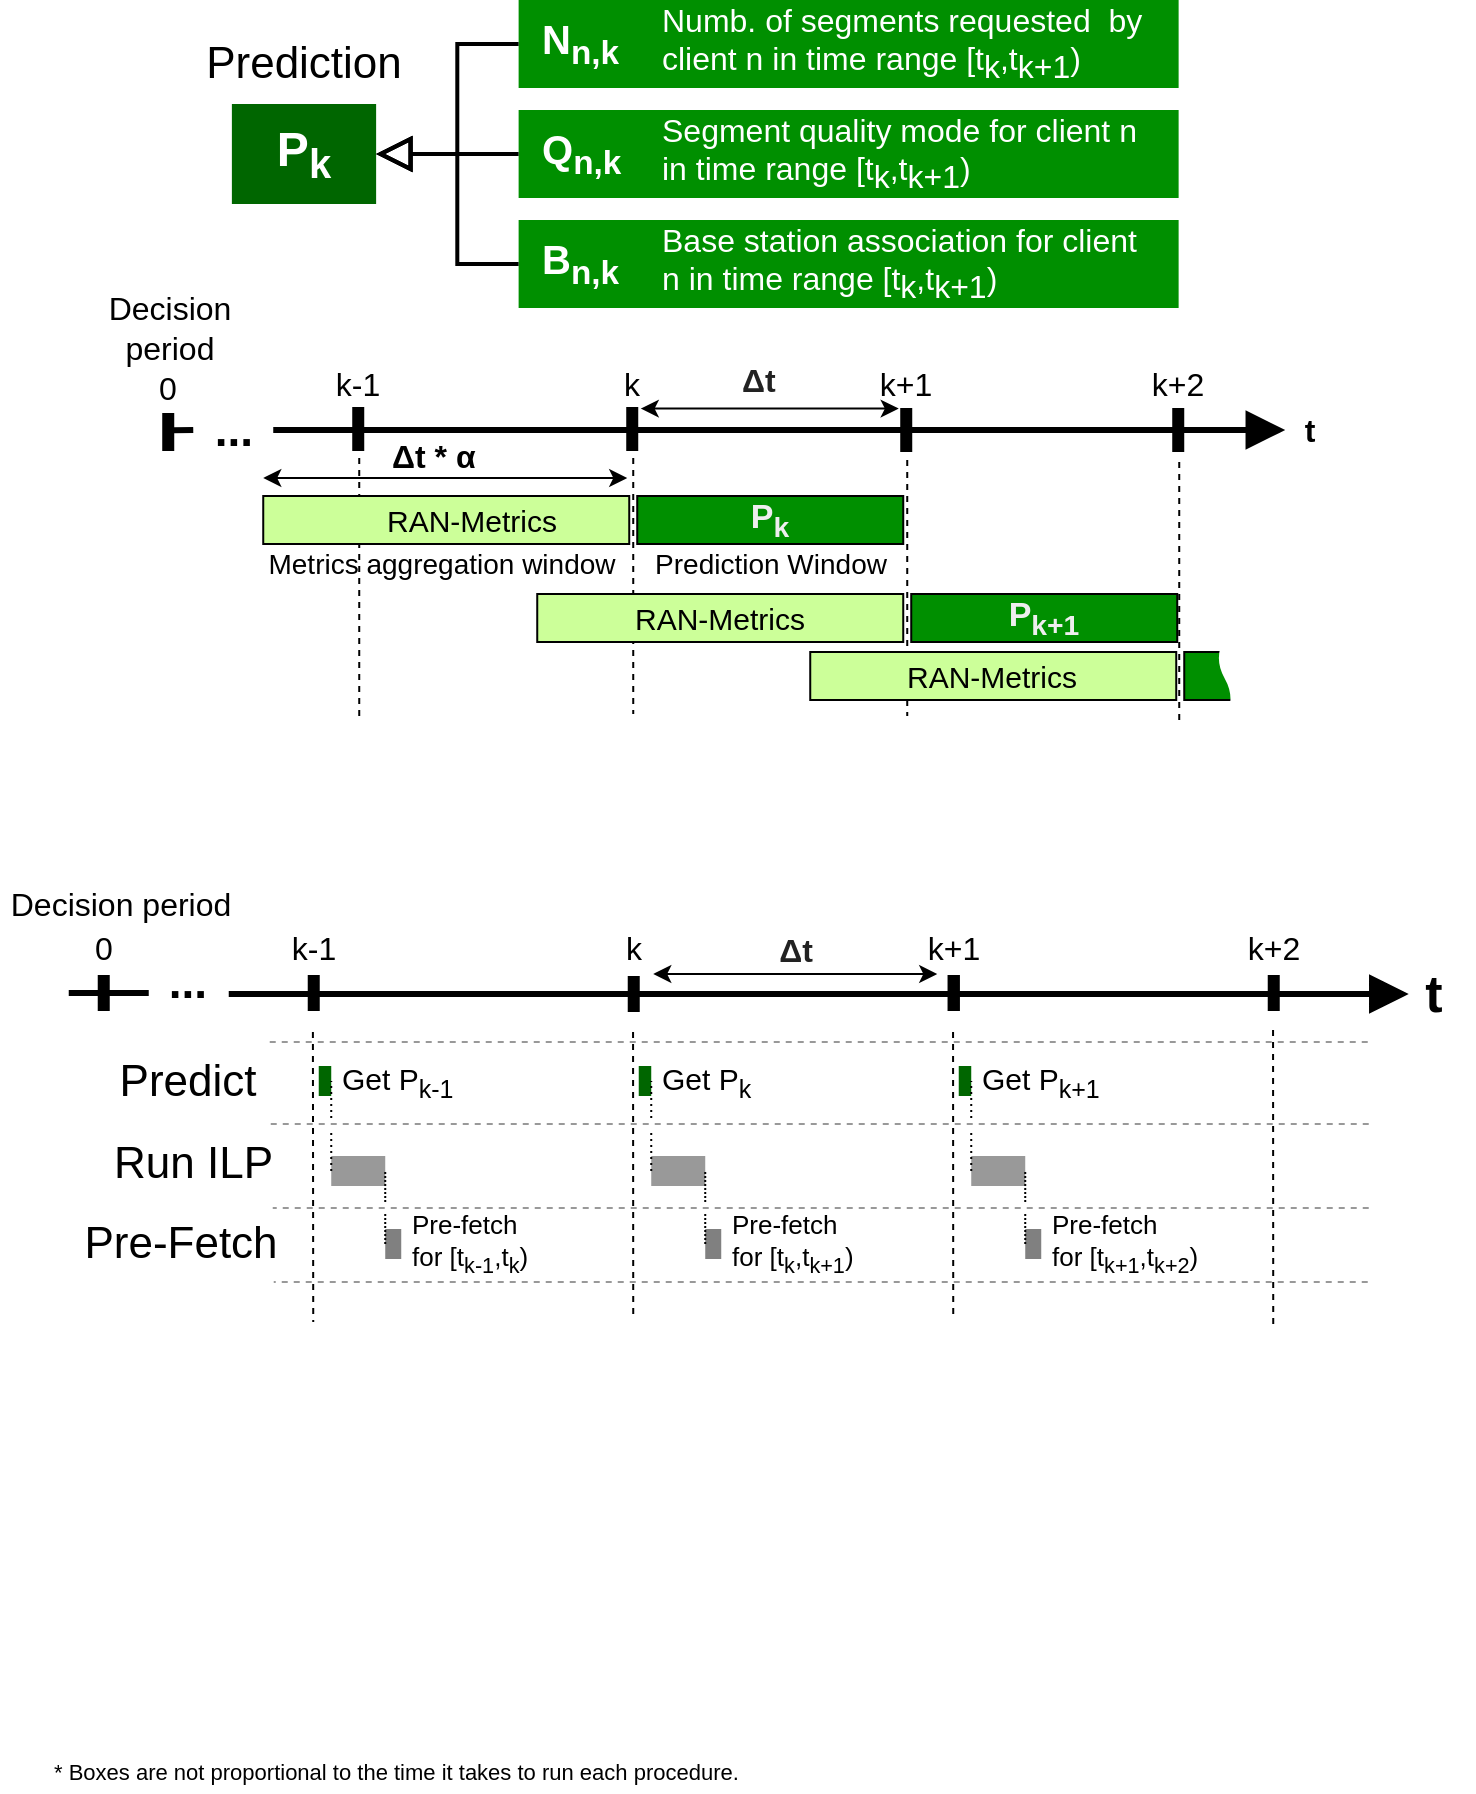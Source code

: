 <mxfile version="13.3.5" type="device"><diagram id="Km32vlabKMXt1tQ8kCav" name="Page-1"><mxGraphModel dx="1069" dy="577" grid="0" gridSize="10" guides="1" tooltips="1" connect="1" arrows="1" fold="1" page="1" pageScale="1" pageWidth="1169" pageHeight="827" math="0" shadow="0"><root><mxCell id="0"/><mxCell id="1" parent="0"/><mxCell id="Jk45wT7rnta24Qxd5EBN-113" value="" style="endArrow=none;dashed=1;html=1;strokeWidth=1;fontSize=22;jumpStyle=gap;jumpSize=15;" parent="1" edge="1"><mxGeometry width="50" height="50" relative="1" as="geometry"><mxPoint x="257.62" y="241" as="sourcePoint"/><mxPoint x="257.62" y="371" as="targetPoint"/></mxGeometry></mxCell><mxCell id="Jk45wT7rnta24Qxd5EBN-118" value="" style="rounded=0;whiteSpace=wrap;html=1;fillColor=#CCFF99;fontSize=22;strokeColor=#000000;" parent="1" vertex="1"><mxGeometry x="209.62" y="260" width="183" height="24" as="geometry"/></mxCell><mxCell id="Jk45wT7rnta24Qxd5EBN-1" value="" style="endArrow=block;html=1;endFill=1;startSize=6;endSize=12;strokeWidth=3;" parent="1" edge="1"><mxGeometry width="50" height="50" relative="1" as="geometry"><mxPoint x="192.37" y="509" as="sourcePoint"/><mxPoint x="782.37" y="509" as="targetPoint"/></mxGeometry></mxCell><mxCell id="Jk45wT7rnta24Qxd5EBN-2" value="&lt;font style=&quot;font-size: 26px;&quot;&gt;&lt;b style=&quot;font-size: 26px;&quot;&gt;t&lt;/b&gt;&lt;/font&gt;" style="text;html=1;strokeColor=none;fillColor=none;align=center;verticalAlign=middle;whiteSpace=wrap;rounded=0;fontSize=26;" parent="1" vertex="1"><mxGeometry x="774.87" y="499" width="40" height="20" as="geometry"/></mxCell><mxCell id="Jk45wT7rnta24Qxd5EBN-3" value="&lt;b&gt;&lt;font style=&quot;font-size: 23px&quot;&gt;...&lt;/font&gt;&lt;/b&gt;" style="text;html=1;strokeColor=none;fillColor=none;align=center;verticalAlign=middle;whiteSpace=wrap;rounded=0;" parent="1" vertex="1"><mxGeometry x="152.37" y="493" width="40" height="20" as="geometry"/></mxCell><mxCell id="Jk45wT7rnta24Qxd5EBN-4" value="" style="endArrow=none;html=1;strokeWidth=3;" parent="1" source="Jk45wT7rnta24Qxd5EBN-6" edge="1"><mxGeometry width="50" height="50" relative="1" as="geometry"><mxPoint x="112.37" y="508.5" as="sourcePoint"/><mxPoint x="152.37" y="508.5" as="targetPoint"/></mxGeometry></mxCell><mxCell id="Jk45wT7rnta24Qxd5EBN-6" value="" style="rounded=0;whiteSpace=wrap;html=1;fillColor=#000000;" parent="1" vertex="1"><mxGeometry x="127.37" y="500" width="5" height="17" as="geometry"/></mxCell><mxCell id="Jk45wT7rnta24Qxd5EBN-9" value="" style="endArrow=none;html=1;strokeWidth=3;" parent="1" target="Jk45wT7rnta24Qxd5EBN-6" edge="1"><mxGeometry width="50" height="50" relative="1" as="geometry"><mxPoint x="112.37" y="508.5" as="sourcePoint"/><mxPoint x="152.37" y="508.5" as="targetPoint"/></mxGeometry></mxCell><mxCell id="Jk45wT7rnta24Qxd5EBN-16" value="" style="rounded=0;whiteSpace=wrap;html=1;fillColor=#000000;" parent="1" vertex="1"><mxGeometry x="232.37" y="500" width="5" height="17" as="geometry"/></mxCell><mxCell id="Jk45wT7rnta24Qxd5EBN-20" value="&lt;font style=&quot;font-size: 16px;&quot;&gt;0&lt;/font&gt;" style="text;html=1;strokeColor=none;fillColor=none;align=center;verticalAlign=middle;whiteSpace=wrap;rounded=0;fontSize=16;" parent="1" vertex="1"><mxGeometry x="119.87" y="476" width="20" height="20" as="geometry"/></mxCell><mxCell id="Jk45wT7rnta24Qxd5EBN-21" value="k+2" style="text;html=1;strokeColor=none;fillColor=none;align=center;verticalAlign=middle;whiteSpace=wrap;rounded=0;fontSize=16;" parent="1" vertex="1"><mxGeometry x="694.87" y="476" width="40" height="20" as="geometry"/></mxCell><mxCell id="Jk45wT7rnta24Qxd5EBN-22" value="k+1" style="text;html=1;strokeColor=none;fillColor=none;align=center;verticalAlign=middle;whiteSpace=wrap;rounded=0;fontSize=16;" parent="1" vertex="1"><mxGeometry x="534.87" y="476" width="40" height="20" as="geometry"/></mxCell><mxCell id="Jk45wT7rnta24Qxd5EBN-23" value="k" style="text;html=1;strokeColor=none;fillColor=none;align=center;verticalAlign=middle;whiteSpace=wrap;rounded=0;fontSize=16;" parent="1" vertex="1"><mxGeometry x="374.87" y="476" width="40" height="20" as="geometry"/></mxCell><mxCell id="Jk45wT7rnta24Qxd5EBN-25" value="k-1" style="text;html=1;strokeColor=none;fillColor=none;align=center;verticalAlign=middle;whiteSpace=wrap;rounded=0;fontSize=16;" parent="1" vertex="1"><mxGeometry x="214.87" y="476" width="40" height="20" as="geometry"/></mxCell><mxCell id="Jk45wT7rnta24Qxd5EBN-26" value="" style="endArrow=none;dashed=1;html=1;strokeWidth=1;fontSize=22;opacity=40;" parent="1" edge="1"><mxGeometry width="50" height="50" relative="1" as="geometry"><mxPoint x="761.87" y="653" as="sourcePoint"/><mxPoint x="214.87" y="653" as="targetPoint"/></mxGeometry></mxCell><mxCell id="Jk45wT7rnta24Qxd5EBN-27" value="" style="endArrow=none;dashed=1;html=1;strokeWidth=1;fontSize=22;opacity=40;" parent="1" edge="1"><mxGeometry width="50" height="50" relative="1" as="geometry"><mxPoint x="762.37" y="574" as="sourcePoint"/><mxPoint x="212.37" y="574" as="targetPoint"/></mxGeometry></mxCell><mxCell id="Jk45wT7rnta24Qxd5EBN-28" value="" style="endArrow=none;dashed=1;html=1;strokeWidth=1;fontSize=22;opacity=40;" parent="1" edge="1"><mxGeometry width="50" height="50" relative="1" as="geometry"><mxPoint x="761.87" y="533" as="sourcePoint"/><mxPoint x="211.87" y="533" as="targetPoint"/></mxGeometry></mxCell><mxCell id="Jk45wT7rnta24Qxd5EBN-29" value="" style="endArrow=none;dashed=1;html=1;strokeWidth=1;fontSize=22;" parent="1" edge="1"><mxGeometry width="50" height="50" relative="1" as="geometry"><mxPoint x="234.45" y="528.0" as="sourcePoint"/><mxPoint x="234.62" y="673" as="targetPoint"/></mxGeometry></mxCell><mxCell id="Jk45wT7rnta24Qxd5EBN-30" value="" style="endArrow=none;dashed=1;html=1;strokeWidth=1;fontSize=22;" parent="1" edge="1"><mxGeometry width="50" height="50" relative="1" as="geometry"><mxPoint x="394.53" y="528.0" as="sourcePoint"/><mxPoint x="394.62" y="671" as="targetPoint"/></mxGeometry></mxCell><mxCell id="Jk45wT7rnta24Qxd5EBN-31" value="" style="endArrow=none;dashed=1;html=1;strokeWidth=1;fontSize=22;" parent="1" edge="1"><mxGeometry width="50" height="50" relative="1" as="geometry"><mxPoint x="554.53" y="528.0" as="sourcePoint"/><mxPoint x="554.62" y="671" as="targetPoint"/></mxGeometry></mxCell><mxCell id="Jk45wT7rnta24Qxd5EBN-32" value="" style="endArrow=none;dashed=1;html=1;strokeWidth=1;fontSize=22;" parent="1" edge="1"><mxGeometry width="50" height="50" relative="1" as="geometry"><mxPoint x="714.53" y="527.0" as="sourcePoint"/><mxPoint x="714.62" y="674" as="targetPoint"/></mxGeometry></mxCell><mxCell id="Jk45wT7rnta24Qxd5EBN-34" value="&lt;font style=&quot;font-size: 22px&quot;&gt;Predict&lt;/font&gt;" style="text;html=1;strokeColor=none;fillColor=none;align=center;verticalAlign=middle;whiteSpace=wrap;rounded=0;fontSize=22;" parent="1" vertex="1"><mxGeometry x="142.37" y="542.5" width="60" height="20" as="geometry"/></mxCell><mxCell id="Jk45wT7rnta24Qxd5EBN-35" value="&lt;font style=&quot;font-size: 22px&quot;&gt;Pre-Fetch&lt;/font&gt;" style="text;html=1;strokeColor=none;fillColor=none;align=center;verticalAlign=middle;whiteSpace=wrap;rounded=0;fontSize=22;" parent="1" vertex="1"><mxGeometry x="112.37" y="621" width="112.5" height="26" as="geometry"/></mxCell><mxCell id="Jk45wT7rnta24Qxd5EBN-36" value="&lt;font style=&quot;font-size: 16px;&quot;&gt;Decision period&lt;/font&gt;" style="text;html=1;strokeColor=none;fillColor=none;align=center;verticalAlign=middle;whiteSpace=wrap;rounded=0;fontSize=16;" parent="1" vertex="1"><mxGeometry x="78" y="457" width="120.62" height="14" as="geometry"/></mxCell><mxCell id="Jk45wT7rnta24Qxd5EBN-42" value="" style="rounded=0;whiteSpace=wrap;html=1;fillColor=#006600;fontSize=22;strokeColor=none;" parent="1" vertex="1"><mxGeometry x="237.37" y="545" width="6.25" height="15" as="geometry"/></mxCell><mxCell id="Jk45wT7rnta24Qxd5EBN-44" value="" style="rounded=0;whiteSpace=wrap;html=1;fillColor=#808080;fontSize=22;strokeColor=none;" parent="1" vertex="1"><mxGeometry x="270.62" y="626.5" width="8" height="15" as="geometry"/></mxCell><mxCell id="Jk45wT7rnta24Qxd5EBN-52" value="" style="rounded=0;whiteSpace=wrap;html=1;fillColor=#006600;fontSize=22;strokeColor=none;" parent="1" vertex="1"><mxGeometry x="193.94" y="64" width="72.12" height="50" as="geometry"/></mxCell><mxCell id="Jk45wT7rnta24Qxd5EBN-53" value="&lt;font color=&quot;#ffffff&quot; style=&quot;font-size: 24px&quot;&gt;&lt;b style=&quot;font-size: 24px&quot;&gt;&lt;font style=&quot;font-size: 24px&quot;&gt;P&lt;/font&gt;&lt;font style=&quot;font-size: 24px&quot;&gt;&lt;span style=&quot;font-size: 24px&quot;&gt;&lt;sub&gt;k&lt;/sub&gt;&lt;/span&gt;&lt;/font&gt;&lt;/b&gt;&lt;/font&gt;" style="text;html=1;strokeColor=none;fillColor=none;align=center;verticalAlign=middle;whiteSpace=wrap;rounded=0;fontSize=24;" parent="1" vertex="1"><mxGeometry x="210.0" y="79" width="40" height="20" as="geometry"/></mxCell><mxCell id="Jk45wT7rnta24Qxd5EBN-55" value="&lt;font style=&quot;font-size: 22px&quot;&gt;Prediction&lt;/font&gt;" style="text;html=1;strokeColor=none;fillColor=none;align=center;verticalAlign=middle;whiteSpace=wrap;rounded=0;fontSize=22;" parent="1" vertex="1"><mxGeometry x="181.25" y="34.25" width="97.5" height="20" as="geometry"/></mxCell><mxCell id="Jk45wT7rnta24Qxd5EBN-58" value="" style="rounded=0;whiteSpace=wrap;html=1;fillColor=#008F00;fontSize=22;strokeColor=none;" parent="1" vertex="1"><mxGeometry x="337.31" y="12.0" width="330" height="44" as="geometry"/></mxCell><mxCell id="Jk45wT7rnta24Qxd5EBN-59" value="" style="rounded=0;whiteSpace=wrap;html=1;fillColor=#008F00;fontSize=22;strokeColor=none;" parent="1" vertex="1"><mxGeometry x="337.31" y="67.0" width="330" height="44" as="geometry"/></mxCell><mxCell id="Jk45wT7rnta24Qxd5EBN-60" style="edgeStyle=orthogonalEdgeStyle;rounded=0;orthogonalLoop=1;jettySize=auto;html=1;exitX=1;exitY=0.5;exitDx=0;exitDy=0;entryX=0;entryY=0.5;entryDx=0;entryDy=0;strokeWidth=2;fontSize=16;fontColor=#FFFFFF;startArrow=block;startFill=0;endArrow=none;endFill=0;endSize=6;startSize=13;" parent="1" source="Jk45wT7rnta24Qxd5EBN-52" target="Jk45wT7rnta24Qxd5EBN-58" edge="1"><mxGeometry relative="1" as="geometry"><mxPoint x="628.56" y="55.75" as="sourcePoint"/><mxPoint x="628.56" y="222.25" as="targetPoint"/></mxGeometry></mxCell><mxCell id="Jk45wT7rnta24Qxd5EBN-61" style="edgeStyle=orthogonalEdgeStyle;rounded=0;orthogonalLoop=1;jettySize=auto;html=1;exitX=1;exitY=0.5;exitDx=0;exitDy=0;entryX=0;entryY=0.5;entryDx=0;entryDy=0;strokeWidth=2;fontSize=16;fontColor=#FFFFFF;startArrow=block;startFill=0;endArrow=none;endFill=0;endSize=6;startSize=13;" parent="1" source="Jk45wT7rnta24Qxd5EBN-52" target="Jk45wT7rnta24Qxd5EBN-59" edge="1"><mxGeometry relative="1" as="geometry"><mxPoint x="276.06" y="82.25" as="sourcePoint"/><mxPoint x="328.56" y="42.25" as="targetPoint"/></mxGeometry></mxCell><mxCell id="Jk45wT7rnta24Qxd5EBN-62" value="&lt;font color=&quot;#ffffff&quot; style=&quot;font-size: 20px&quot;&gt;&lt;span style=&quot;font-size: 20px&quot;&gt;&lt;b style=&quot;font-size: 20px&quot;&gt;N&lt;span style=&quot;font-size: 20px&quot;&gt;&lt;span style=&quot;font-size: 20px&quot;&gt;&lt;sub&gt;n,k&lt;/sub&gt;&lt;/span&gt;&lt;/span&gt;&lt;/b&gt;&lt;/span&gt;&lt;/font&gt;" style="text;html=1;strokeColor=none;fillColor=none;align=left;verticalAlign=middle;whiteSpace=wrap;rounded=0;fontSize=20;" parent="1" vertex="1"><mxGeometry x="347.06" y="22.25" width="39" height="23.5" as="geometry"/></mxCell><mxCell id="Jk45wT7rnta24Qxd5EBN-63" value="Get P&lt;span style=&quot;font-size: 15px&quot;&gt;&lt;sub&gt;k-1&lt;/sub&gt;&lt;/span&gt;" style="text;html=1;strokeColor=none;fillColor=none;align=left;verticalAlign=middle;whiteSpace=wrap;rounded=0;fontSize=15;" parent="1" vertex="1"><mxGeometry x="246.62" y="542.5" width="60.25" height="20" as="geometry"/></mxCell><mxCell id="Jk45wT7rnta24Qxd5EBN-67" value="Pre-fetch for&lt;span style=&quot;font-size: 13px;&quot;&gt;&lt;font color=&quot;#ffffff&quot; style=&quot;font-size: 13px&quot;&gt;&amp;nbsp;&lt;/font&gt;[t&lt;sub&gt;k-1&lt;/sub&gt;&lt;/span&gt;&lt;span style=&quot;font-size: 13px;&quot;&gt;,t&lt;sub&gt;k&lt;/sub&gt;&lt;/span&gt;&lt;span style=&quot;font-size: 13px;&quot;&gt;)&lt;/span&gt;" style="text;html=1;strokeColor=none;fillColor=none;align=left;verticalAlign=middle;whiteSpace=wrap;rounded=0;fontSize=13;" parent="1" vertex="1"><mxGeometry x="282.37" y="624" width="77.25" height="20" as="geometry"/></mxCell><mxCell id="Jk45wT7rnta24Qxd5EBN-72" value="&lt;span style=&quot;color: rgb(0 , 0 , 0) ; font-family: &amp;#34;helvetica&amp;#34; ; font-size: 22px ; font-style: normal ; font-weight: 400 ; letter-spacing: normal ; text-align: center ; text-indent: 0px ; text-transform: none ; word-spacing: 0px ; display: inline ; float: none&quot;&gt;Run ILP&lt;/span&gt;" style="text;whiteSpace=wrap;html=1;fontSize=13;verticalAlign=middle;" parent="1" vertex="1"><mxGeometry x="132.56" y="578.5" width="90" height="30" as="geometry"/></mxCell><mxCell id="Jk45wT7rnta24Qxd5EBN-75" value="" style="endArrow=none;dashed=1;html=1;strokeWidth=1;fontSize=22;opacity=40;" parent="1" edge="1"><mxGeometry width="50" height="50" relative="1" as="geometry"><mxPoint x="762.37" y="616" as="sourcePoint"/><mxPoint x="214.37" y="616" as="targetPoint"/></mxGeometry></mxCell><mxCell id="Jk45wT7rnta24Qxd5EBN-76" value="" style="rounded=0;whiteSpace=wrap;html=1;fillColor=#999999;fontSize=22;strokeColor=none;" parent="1" vertex="1"><mxGeometry x="243.62" y="590" width="27" height="15" as="geometry"/></mxCell><mxCell id="Jk45wT7rnta24Qxd5EBN-48" value="" style="endArrow=none;dashed=1;html=1;strokeWidth=1;fontSize=22;dashPattern=1 2;strokeColor=#000000;exitX=0;exitY=0.5;exitDx=0;exitDy=0;entryX=1;entryY=0.5;entryDx=0;entryDy=0;jumpStyle=gap;" parent="1" source="Jk45wT7rnta24Qxd5EBN-76" target="Jk45wT7rnta24Qxd5EBN-42" edge="1"><mxGeometry width="50" height="50" relative="1" as="geometry"><mxPoint x="252.37" y="642" as="sourcePoint"/><mxPoint x="252.87" y="553" as="targetPoint"/></mxGeometry></mxCell><mxCell id="Jk45wT7rnta24Qxd5EBN-77" value="" style="endArrow=none;dashed=1;html=1;strokeWidth=1;fontSize=22;dashPattern=1 1;strokeColor=#000000;entryX=1;entryY=0.5;entryDx=0;entryDy=0;exitX=0;exitY=0.5;exitDx=0;exitDy=0;jumpStyle=gap;" parent="1" source="Jk45wT7rnta24Qxd5EBN-44" target="Jk45wT7rnta24Qxd5EBN-76" edge="1"><mxGeometry width="50" height="50" relative="1" as="geometry"><mxPoint x="372.37" y="703" as="sourcePoint"/><mxPoint x="372.37" y="628" as="targetPoint"/></mxGeometry></mxCell><mxCell id="Jk45wT7rnta24Qxd5EBN-97" value="" style="endArrow=block;html=1;endFill=1;startSize=6;endSize=12;strokeWidth=3;" parent="1" edge="1"><mxGeometry width="50" height="50" relative="1" as="geometry"><mxPoint x="214.62" y="227" as="sourcePoint"/><mxPoint x="720.62" y="227" as="targetPoint"/></mxGeometry></mxCell><mxCell id="Jk45wT7rnta24Qxd5EBN-98" value="&lt;font style=&quot;font-size: 16px;&quot;&gt;&lt;b style=&quot;font-size: 16px;&quot;&gt;t&lt;/b&gt;&lt;/font&gt;" style="text;html=1;strokeColor=none;fillColor=none;align=center;verticalAlign=middle;whiteSpace=wrap;rounded=0;fontSize=16;" parent="1" vertex="1"><mxGeometry x="712.62" y="217" width="40" height="20" as="geometry"/></mxCell><mxCell id="Jk45wT7rnta24Qxd5EBN-99" value="&lt;b&gt;&lt;font style=&quot;font-size: 23px&quot;&gt;...&lt;/font&gt;&lt;/b&gt;" style="text;html=1;strokeColor=none;fillColor=none;align=center;verticalAlign=middle;whiteSpace=wrap;rounded=0;" parent="1" vertex="1"><mxGeometry x="174.62" y="217" width="40" height="20" as="geometry"/></mxCell><mxCell id="Jk45wT7rnta24Qxd5EBN-100" value="" style="endArrow=none;html=1;strokeWidth=3;entryX=0;entryY=0.5;entryDx=0;entryDy=0;exitX=0.987;exitY=0.453;exitDx=0;exitDy=0;exitPerimeter=0;" parent="1" source="Jk45wT7rnta24Qxd5EBN-101" target="Jk45wT7rnta24Qxd5EBN-99" edge="1"><mxGeometry width="50" height="50" relative="1" as="geometry"><mxPoint x="134.62" y="226.5" as="sourcePoint"/><mxPoint x="174.62" y="226.5" as="targetPoint"/></mxGeometry></mxCell><mxCell id="Jk45wT7rnta24Qxd5EBN-101" value="" style="rounded=0;whiteSpace=wrap;html=1;fillColor=#000000;" parent="1" vertex="1"><mxGeometry x="159.62" y="219" width="5" height="18" as="geometry"/></mxCell><mxCell id="Jk45wT7rnta24Qxd5EBN-106" value="" style="rounded=0;whiteSpace=wrap;html=1;fillColor=#000000;" parent="1" vertex="1"><mxGeometry x="254.62" y="216" width="5" height="21" as="geometry"/></mxCell><mxCell id="Jk45wT7rnta24Qxd5EBN-107" value="&lt;font style=&quot;font-size: 16px;&quot;&gt;0&lt;/font&gt;" style="text;html=1;strokeColor=none;fillColor=none;align=center;verticalAlign=middle;whiteSpace=wrap;rounded=0;fontSize=16;" parent="1" vertex="1"><mxGeometry x="152.12" y="196" width="20" height="20" as="geometry"/></mxCell><mxCell id="Jk45wT7rnta24Qxd5EBN-108" value="k+2" style="text;html=1;strokeColor=none;fillColor=none;align=center;verticalAlign=middle;whiteSpace=wrap;rounded=0;fontSize=16;" parent="1" vertex="1"><mxGeometry x="647.12" y="194.0" width="40" height="20" as="geometry"/></mxCell><mxCell id="Jk45wT7rnta24Qxd5EBN-109" value="k+1" style="text;html=1;strokeColor=none;fillColor=none;align=center;verticalAlign=middle;whiteSpace=wrap;rounded=0;fontSize=16;" parent="1" vertex="1"><mxGeometry x="511.12" y="194.0" width="40" height="20" as="geometry"/></mxCell><mxCell id="Jk45wT7rnta24Qxd5EBN-110" value="k" style="text;html=1;strokeColor=none;fillColor=none;align=center;verticalAlign=middle;whiteSpace=wrap;rounded=0;fontSize=16;" parent="1" vertex="1"><mxGeometry x="374.12" y="194.0" width="40" height="20" as="geometry"/></mxCell><mxCell id="Jk45wT7rnta24Qxd5EBN-111" value="k-1" style="text;html=1;strokeColor=none;fillColor=none;align=center;verticalAlign=middle;whiteSpace=wrap;rounded=0;fontSize=16;" parent="1" vertex="1"><mxGeometry x="237.12" y="194" width="40" height="20" as="geometry"/></mxCell><mxCell id="Jk45wT7rnta24Qxd5EBN-112" value="&lt;font style=&quot;font-size: 16px;&quot;&gt;Decision period&lt;/font&gt;" style="text;html=1;strokeColor=none;fillColor=none;align=center;verticalAlign=middle;whiteSpace=wrap;rounded=0;fontSize=16;" parent="1" vertex="1"><mxGeometry x="112.37" y="166" width="102.25" height="20" as="geometry"/></mxCell><mxCell id="Jk45wT7rnta24Qxd5EBN-114" value="" style="endArrow=none;dashed=1;html=1;strokeWidth=1;fontSize=22;jumpStyle=gap;" parent="1" edge="1"><mxGeometry width="50" height="50" relative="1" as="geometry"><mxPoint x="394.62" y="241" as="sourcePoint"/><mxPoint x="394.62" y="369" as="targetPoint"/></mxGeometry></mxCell><mxCell id="Jk45wT7rnta24Qxd5EBN-115" value="" style="endArrow=none;dashed=1;html=1;strokeWidth=1;fontSize=22;jumpStyle=gap;" parent="1" edge="1"><mxGeometry width="50" height="50" relative="1" as="geometry"><mxPoint x="531.62" y="242" as="sourcePoint"/><mxPoint x="531.62" y="370" as="targetPoint"/></mxGeometry></mxCell><mxCell id="Jk45wT7rnta24Qxd5EBN-116" value="" style="endArrow=none;dashed=1;html=1;strokeWidth=1;fontSize=22;jumpStyle=gap;" parent="1" edge="1"><mxGeometry width="50" height="50" relative="1" as="geometry"><mxPoint x="667.62" y="243" as="sourcePoint"/><mxPoint x="667.62" y="374" as="targetPoint"/></mxGeometry></mxCell><mxCell id="Jk45wT7rnta24Qxd5EBN-117" value="* Boxes are not proportional to the time it takes to run each procedure." style="text;html=1;strokeColor=none;fillColor=none;align=left;verticalAlign=middle;whiteSpace=wrap;rounded=0;fontSize=11;fontColor=#000000;" parent="1" vertex="1"><mxGeometry x="103" y="888" width="570" height="20" as="geometry"/></mxCell><mxCell id="Jk45wT7rnta24Qxd5EBN-128" value="" style="rounded=0;whiteSpace=wrap;html=1;fontSize=22;strokeColor=#000000;fillColor=#008F00;" parent="1" vertex="1"><mxGeometry x="396.62" y="260" width="133" height="24" as="geometry"/></mxCell><mxCell id="Jk45wT7rnta24Qxd5EBN-130" value="&lt;font style=&quot;font-size: 16px;&quot;&gt;&lt;span style=&quot;font-size: 16px; color: rgb(255, 255, 255); font-family: helvetica; font-style: normal; font-weight: 400; letter-spacing: normal; text-align: left; text-indent: 0px; text-transform: none; word-spacing: 0px; display: inline; float: none;&quot;&gt;Numb. of segments requested&amp;nbsp; by client n in time range [t&lt;/span&gt;&lt;span style=&quot;color: rgb(255, 255, 255); font-family: helvetica; font-style: normal; font-weight: 400; letter-spacing: normal; text-align: left; text-indent: 0px; text-transform: none; word-spacing: 0px; font-size: 16px;&quot;&gt;&lt;font style=&quot;font-size: 16px;&quot;&gt;&lt;sub style=&quot;font-size: 16px;&quot;&gt;k&lt;/sub&gt;&lt;/font&gt;&lt;/span&gt;&lt;span style=&quot;font-size: 16px; color: rgb(255, 255, 255); font-family: helvetica; font-style: normal; font-weight: 400; letter-spacing: normal; text-align: left; text-indent: 0px; text-transform: none; word-spacing: 0px; display: inline; float: none;&quot;&gt;,t&lt;/span&gt;&lt;span style=&quot;color: rgb(255, 255, 255); font-family: helvetica; font-style: normal; font-weight: 400; letter-spacing: normal; text-align: left; text-indent: 0px; text-transform: none; word-spacing: 0px; font-size: 16px;&quot;&gt;&lt;font style=&quot;font-size: 16px;&quot;&gt;&lt;sub style=&quot;font-size: 16px;&quot;&gt;k+1&lt;/sub&gt;&lt;/font&gt;&lt;/span&gt;&lt;span style=&quot;font-size: 16px; color: rgb(255, 255, 255); font-family: helvetica; font-style: normal; font-weight: 400; letter-spacing: normal; text-align: left; text-indent: 0px; text-transform: none; word-spacing: 0px; display: inline; float: none;&quot;&gt;)&lt;/span&gt;&lt;/font&gt;" style="text;whiteSpace=wrap;html=1;fontSize=16;fontColor=#000000;labelBackgroundColor=none;verticalAlign=middle;" parent="1" vertex="1"><mxGeometry x="407.06" y="18.5" width="248.38" height="31" as="geometry"/></mxCell><mxCell id="Jk45wT7rnta24Qxd5EBN-131" value="&lt;font style=&quot;font-size: 16px&quot;&gt;&lt;span style=&quot;font-size: 16px ; color: rgb(255 , 255 , 255) ; font-family: &amp;#34;helvetica&amp;#34; ; font-style: normal ; font-weight: 400 ; letter-spacing: normal ; text-align: left ; text-indent: 0px ; text-transform: none ; word-spacing: 0px ; display: inline ; float: none&quot;&gt;Segment quality mode for client n in time range&amp;nbsp;&lt;/span&gt;&lt;/font&gt;&lt;span style=&quot;color: rgb(255 , 255 , 255) ; font-family: &amp;#34;helvetica&amp;#34;&quot;&gt;[t&lt;/span&gt;&lt;span style=&quot;color: rgb(255 , 255 , 255) ; font-family: &amp;#34;helvetica&amp;#34;&quot;&gt;&lt;sub style=&quot;font-size: 16px&quot;&gt;k&lt;/sub&gt;&lt;/span&gt;&lt;span style=&quot;color: rgb(255 , 255 , 255) ; font-family: &amp;#34;helvetica&amp;#34;&quot;&gt;,t&lt;/span&gt;&lt;span style=&quot;color: rgb(255 , 255 , 255) ; font-family: &amp;#34;helvetica&amp;#34;&quot;&gt;&lt;sub style=&quot;font-size: 16px&quot;&gt;k+1&lt;/sub&gt;&lt;/span&gt;&lt;span style=&quot;color: rgb(255 , 255 , 255) ; font-family: &amp;#34;helvetica&amp;#34;&quot;&gt;)&lt;/span&gt;" style="text;whiteSpace=wrap;html=1;fontSize=16;fontColor=#000000;labelBackgroundColor=none;verticalAlign=middle;" parent="1" vertex="1"><mxGeometry x="407.06" y="74.0" width="246.75" height="30" as="geometry"/></mxCell><mxCell id="Jk45wT7rnta24Qxd5EBN-132" value="&lt;font color=&quot;#ffffff&quot; style=&quot;font-size: 20px&quot;&gt;&lt;b style=&quot;font-size: 20px&quot;&gt;Q&lt;/b&gt;&lt;span style=&quot;font-size: 20px&quot;&gt;&lt;b style=&quot;font-size: 20px&quot;&gt;&lt;sub&gt;n,k&lt;/sub&gt;&lt;/b&gt;&lt;/span&gt;&lt;/font&gt;" style="text;html=1;strokeColor=none;fillColor=none;align=left;verticalAlign=middle;whiteSpace=wrap;rounded=0;fontSize=20;" parent="1" vertex="1"><mxGeometry x="347.06" y="78.0" width="43" height="22" as="geometry"/></mxCell><mxCell id="Jk45wT7rnta24Qxd5EBN-140" value="" style="endArrow=classic;startArrow=classic;html=1;strokeColor=#000000;strokeWidth=1;fontSize=11;fontColor=#000000;" parent="1" edge="1"><mxGeometry width="50" height="50" relative="1" as="geometry"><mxPoint x="209.62" y="251" as="sourcePoint"/><mxPoint x="391.62" y="251" as="targetPoint"/></mxGeometry></mxCell><mxCell id="Jk45wT7rnta24Qxd5EBN-141" value="&lt;font style=&quot;font-size: 16px&quot;&gt;&lt;b style=&quot;color: rgb(34 , 34 , 34) ; font-family: &amp;#34;arial&amp;#34; , sans-serif ; background-color: rgb(255 , 255 , 255)&quot;&gt;Δt&lt;/b&gt;&lt;/font&gt;" style="text;html=1;strokeColor=none;fillColor=none;align=left;verticalAlign=middle;whiteSpace=wrap;rounded=0;fontSize=22;fontColor=#000000;" parent="1" vertex="1"><mxGeometry x="446.62" y="191.31" width="27" height="19" as="geometry"/></mxCell><mxCell id="Jk45wT7rnta24Qxd5EBN-144" value="&lt;font style=&quot;font-size: 16px&quot;&gt;&lt;b style=&quot;font-family: &amp;#34;arial&amp;#34; , sans-serif&quot;&gt;Δt *&amp;nbsp;&lt;/b&gt;&lt;/font&gt;&lt;b style=&quot;font-family: &amp;#34;arial&amp;#34; , sans-serif ; font-size: 16px&quot;&gt;α&lt;/b&gt;" style="text;html=1;strokeColor=none;fillColor=none;align=left;verticalAlign=middle;whiteSpace=wrap;rounded=0;fontSize=22;fontColor=#000000;labelBackgroundColor=none;" parent="1" vertex="1"><mxGeometry x="271.62" y="226" width="51.25" height="25" as="geometry"/></mxCell><mxCell id="Jk45wT7rnta24Qxd5EBN-145" value="Prediction Window" style="text;html=1;strokeColor=none;fillColor=none;align=center;verticalAlign=middle;whiteSpace=wrap;rounded=0;fontSize=14;" parent="1" vertex="1"><mxGeometry x="397.62" y="282" width="131" height="24" as="geometry"/></mxCell><mxCell id="Jk45wT7rnta24Qxd5EBN-160" value="" style="endArrow=classic;startArrow=classic;html=1;strokeColor=#000000;strokeWidth=1;fontSize=11;fontColor=#000000;" parent="1" edge="1"><mxGeometry width="50" height="50" relative="1" as="geometry"><mxPoint x="404.62" y="499" as="sourcePoint"/><mxPoint x="546.62" y="499" as="targetPoint"/></mxGeometry></mxCell><mxCell id="_JuJXKfzhL33Bh0m61RR-11" value="" style="rounded=0;whiteSpace=wrap;html=1;fillColor=#008F00;fontSize=22;strokeColor=none;" parent="1" vertex="1"><mxGeometry x="337.31" y="122.0" width="330" height="44" as="geometry"/></mxCell><mxCell id="_JuJXKfzhL33Bh0m61RR-12" value="&lt;font style=&quot;font-size: 16px&quot;&gt;&lt;span style=&quot;font-size: 16px ; color: rgb(255 , 255 , 255) ; font-family: &amp;#34;helvetica&amp;#34; ; font-style: normal ; font-weight: 400 ; letter-spacing: normal ; text-align: left ; text-indent: 0px ; text-transform: none ; word-spacing: 0px ; display: inline ; float: none&quot;&gt;Base station association for client n in time range&amp;nbsp;&lt;/span&gt;&lt;/font&gt;&lt;span style=&quot;color: rgb(255 , 255 , 255) ; font-family: &amp;#34;helvetica&amp;#34;&quot;&gt;[t&lt;/span&gt;&lt;span style=&quot;color: rgb(255 , 255 , 255) ; font-family: &amp;#34;helvetica&amp;#34;&quot;&gt;&lt;sub style=&quot;font-size: 16px&quot;&gt;k&lt;/sub&gt;&lt;/span&gt;&lt;span style=&quot;color: rgb(255 , 255 , 255) ; font-family: &amp;#34;helvetica&amp;#34;&quot;&gt;,t&lt;/span&gt;&lt;span style=&quot;color: rgb(255 , 255 , 255) ; font-family: &amp;#34;helvetica&amp;#34;&quot;&gt;&lt;sub style=&quot;font-size: 16px&quot;&gt;k+1&lt;/sub&gt;&lt;/span&gt;&lt;span style=&quot;color: rgb(255 , 255 , 255) ; font-family: &amp;#34;helvetica&amp;#34;&quot;&gt;)&lt;/span&gt;" style="text;whiteSpace=wrap;html=1;fontSize=16;fontColor=#000000;labelBackgroundColor=none;verticalAlign=middle;" parent="1" vertex="1"><mxGeometry x="407.06" y="129.0" width="245.63" height="30" as="geometry"/></mxCell><mxCell id="_JuJXKfzhL33Bh0m61RR-13" value="&lt;font color=&quot;#ffffff&quot; style=&quot;font-size: 20px&quot;&gt;&lt;b style=&quot;font-size: 20px&quot;&gt;B&lt;/b&gt;&lt;span style=&quot;font-size: 20px&quot;&gt;&lt;b style=&quot;font-size: 20px&quot;&gt;&lt;sub&gt;n,k&lt;/sub&gt;&lt;/b&gt;&lt;/span&gt;&lt;/font&gt;" style="text;html=1;strokeColor=none;fillColor=none;align=left;verticalAlign=middle;whiteSpace=wrap;rounded=0;fontSize=20;" parent="1" vertex="1"><mxGeometry x="347.06" y="133.0" width="43" height="22" as="geometry"/></mxCell><mxCell id="_JuJXKfzhL33Bh0m61RR-14" style="edgeStyle=orthogonalEdgeStyle;rounded=0;orthogonalLoop=1;jettySize=auto;html=1;exitX=1;exitY=0.5;exitDx=0;exitDy=0;entryX=0;entryY=0.5;entryDx=0;entryDy=0;strokeWidth=2;fontSize=16;fontColor=#FFFFFF;startArrow=block;startFill=0;endArrow=none;endFill=0;endSize=6;startSize=13;" parent="1" source="Jk45wT7rnta24Qxd5EBN-52" target="_JuJXKfzhL33Bh0m61RR-11" edge="1"><mxGeometry relative="1" as="geometry"><mxPoint x="276.06" y="87.25" as="sourcePoint"/><mxPoint x="328.56" y="87.25" as="targetPoint"/></mxGeometry></mxCell><mxCell id="_JuJXKfzhL33Bh0m61RR-16" value="&lt;font style=&quot;font-size: 17px&quot;&gt;&lt;span&gt;P&lt;/span&gt;&lt;font style=&quot;font-size: 17px&quot;&gt;&lt;sub&gt;k&lt;/sub&gt;&lt;/font&gt;&lt;/font&gt;" style="text;html=1;strokeColor=none;fillColor=none;align=center;verticalAlign=middle;whiteSpace=wrap;rounded=0;fontStyle=1;fontColor=#EEEEEE;" parent="1" vertex="1"><mxGeometry x="443.12" y="262" width="40" height="20" as="geometry"/></mxCell><mxCell id="_JuJXKfzhL33Bh0m61RR-25" value="" style="endArrow=classic;startArrow=classic;html=1;strokeColor=#000000;strokeWidth=1;fontSize=11;fontColor=#000000;" parent="1" edge="1"><mxGeometry width="50" height="50" relative="1" as="geometry"><mxPoint x="398.37" y="216.31" as="sourcePoint"/><mxPoint x="527.37" y="216.31" as="targetPoint"/></mxGeometry></mxCell><mxCell id="Jk45wT7rnta24Qxd5EBN-129" value="Metrics aggregation window" style="text;html=1;strokeColor=none;align=center;verticalAlign=middle;whiteSpace=wrap;rounded=0;fontSize=14;" parent="1" vertex="1"><mxGeometry x="202.37" y="282" width="193.75" height="24" as="geometry"/></mxCell><mxCell id="hh-a7Ysd3ZxdwYJ9bGk2-18" value="" style="rounded=0;whiteSpace=wrap;html=1;fillColor=#000000;" vertex="1" parent="1"><mxGeometry x="391.62" y="216" width="5" height="21" as="geometry"/></mxCell><mxCell id="hh-a7Ysd3ZxdwYJ9bGk2-19" value="" style="rounded=0;whiteSpace=wrap;html=1;fillColor=#000000;" vertex="1" parent="1"><mxGeometry x="528.62" y="216.5" width="5" height="21" as="geometry"/></mxCell><mxCell id="hh-a7Ysd3ZxdwYJ9bGk2-20" value="" style="rounded=0;whiteSpace=wrap;html=1;fillColor=#000000;" vertex="1" parent="1"><mxGeometry x="664.62" y="216.5" width="5" height="21" as="geometry"/></mxCell><mxCell id="hh-a7Ysd3ZxdwYJ9bGk2-23" value="" style="rounded=0;whiteSpace=wrap;html=1;fontSize=22;strokeColor=#000000;fillColor=#008F00;" vertex="1" parent="1"><mxGeometry x="533.62" y="309" width="133" height="24" as="geometry"/></mxCell><mxCell id="hh-a7Ysd3ZxdwYJ9bGk2-24" value="&lt;font style=&quot;font-size: 17px&quot;&gt;&lt;span&gt;P&lt;/span&gt;&lt;font style=&quot;font-size: 17px&quot;&gt;&lt;sub&gt;k+1&lt;/sub&gt;&lt;/font&gt;&lt;/font&gt;" style="text;html=1;strokeColor=none;fillColor=none;align=center;verticalAlign=middle;whiteSpace=wrap;rounded=0;fontStyle=1;fontColor=#EEEEEE;" vertex="1" parent="1"><mxGeometry x="580.12" y="311" width="40" height="20" as="geometry"/></mxCell><mxCell id="hh-a7Ysd3ZxdwYJ9bGk2-25" value="" style="rounded=0;whiteSpace=wrap;html=1;fillColor=#CCFF99;fontSize=22;strokeColor=#000000;" vertex="1" parent="1"><mxGeometry x="346.62" y="309" width="183" height="24" as="geometry"/></mxCell><mxCell id="hh-a7Ysd3ZxdwYJ9bGk2-26" value="" style="rounded=0;whiteSpace=wrap;html=1;fontSize=22;strokeColor=#000000;fillColor=#008F00;" vertex="1" parent="1"><mxGeometry x="670.12" y="338" width="36.5" height="24" as="geometry"/></mxCell><mxCell id="hh-a7Ysd3ZxdwYJ9bGk2-27" value="" style="rounded=0;whiteSpace=wrap;html=1;fillColor=#CCFF99;fontSize=22;strokeColor=#000000;" vertex="1" parent="1"><mxGeometry x="483.12" y="338" width="183" height="24" as="geometry"/></mxCell><mxCell id="hh-a7Ysd3ZxdwYJ9bGk2-17" value="" style="shape=document;whiteSpace=wrap;html=1;boundedLbl=1;fillColor=#ffffff;fontSize=20;rotation=90;strokeColor=none;" vertex="1" parent="1"><mxGeometry x="677.37" y="340.5" width="41" height="21.5" as="geometry"/></mxCell><mxCell id="hh-a7Ysd3ZxdwYJ9bGk2-34" value="" style="rounded=0;whiteSpace=wrap;html=1;fillColor=#000000;" vertex="1" parent="1"><mxGeometry x="392.37" y="500.5" width="5" height="17" as="geometry"/></mxCell><mxCell id="hh-a7Ysd3ZxdwYJ9bGk2-36" value="" style="rounded=0;whiteSpace=wrap;html=1;fillColor=#000000;" vertex="1" parent="1"><mxGeometry x="552.37" y="500" width="5" height="17" as="geometry"/></mxCell><mxCell id="hh-a7Ysd3ZxdwYJ9bGk2-37" value="" style="rounded=0;whiteSpace=wrap;html=1;fillColor=#000000;" vertex="1" parent="1"><mxGeometry x="552.37" y="500" width="5" height="17" as="geometry"/></mxCell><mxCell id="hh-a7Ysd3ZxdwYJ9bGk2-39" value="" style="rounded=0;whiteSpace=wrap;html=1;fillColor=#000000;" vertex="1" parent="1"><mxGeometry x="712.37" y="500" width="5" height="17" as="geometry"/></mxCell><mxCell id="hh-a7Ysd3ZxdwYJ9bGk2-41" value="" style="rounded=0;whiteSpace=wrap;html=1;fillColor=#006600;fontSize=22;strokeColor=none;" vertex="1" parent="1"><mxGeometry x="397.37" y="545" width="6.25" height="15" as="geometry"/></mxCell><mxCell id="hh-a7Ysd3ZxdwYJ9bGk2-42" value="" style="rounded=0;whiteSpace=wrap;html=1;fillColor=#808080;fontSize=22;strokeColor=none;" vertex="1" parent="1"><mxGeometry x="430.62" y="626.5" width="8" height="15" as="geometry"/></mxCell><mxCell id="hh-a7Ysd3ZxdwYJ9bGk2-43" value="Get P&lt;span style=&quot;font-size: 15px&quot;&gt;&lt;sub&gt;k&lt;/sub&gt;&lt;/span&gt;" style="text;html=1;strokeColor=none;fillColor=none;align=left;verticalAlign=middle;whiteSpace=wrap;rounded=0;fontSize=15;" vertex="1" parent="1"><mxGeometry x="406.62" y="542.5" width="60.25" height="20" as="geometry"/></mxCell><mxCell id="hh-a7Ysd3ZxdwYJ9bGk2-44" value="Pre-fetch for&lt;span style=&quot;font-size: 13px&quot;&gt;&lt;font color=&quot;#ffffff&quot; style=&quot;font-size: 13px&quot;&gt;&amp;nbsp;&lt;/font&gt;[t&lt;sub&gt;k&lt;/sub&gt;&lt;/span&gt;&lt;span style=&quot;font-size: 13px&quot;&gt;,t&lt;sub&gt;k+1&lt;/sub&gt;&lt;/span&gt;&lt;span style=&quot;font-size: 13px&quot;&gt;)&lt;/span&gt;" style="text;html=1;strokeColor=none;fillColor=none;align=left;verticalAlign=middle;whiteSpace=wrap;rounded=0;fontSize=13;" vertex="1" parent="1"><mxGeometry x="442.37" y="624" width="77.25" height="20" as="geometry"/></mxCell><mxCell id="hh-a7Ysd3ZxdwYJ9bGk2-45" value="" style="rounded=0;whiteSpace=wrap;html=1;fillColor=#999999;fontSize=22;strokeColor=none;" vertex="1" parent="1"><mxGeometry x="403.62" y="590" width="27" height="15" as="geometry"/></mxCell><mxCell id="hh-a7Ysd3ZxdwYJ9bGk2-46" value="" style="endArrow=none;dashed=1;html=1;strokeWidth=1;fontSize=22;dashPattern=1 2;strokeColor=#000000;exitX=0;exitY=0.5;exitDx=0;exitDy=0;entryX=1;entryY=0.5;entryDx=0;entryDy=0;jumpStyle=gap;" edge="1" parent="1" source="hh-a7Ysd3ZxdwYJ9bGk2-45" target="hh-a7Ysd3ZxdwYJ9bGk2-41"><mxGeometry width="50" height="50" relative="1" as="geometry"><mxPoint x="412.37" y="642" as="sourcePoint"/><mxPoint x="412.87" y="553" as="targetPoint"/></mxGeometry></mxCell><mxCell id="hh-a7Ysd3ZxdwYJ9bGk2-47" value="" style="endArrow=none;dashed=1;html=1;strokeWidth=1;fontSize=22;dashPattern=1 1;strokeColor=#000000;entryX=1;entryY=0.5;entryDx=0;entryDy=0;exitX=0;exitY=0.5;exitDx=0;exitDy=0;jumpStyle=gap;" edge="1" parent="1" source="hh-a7Ysd3ZxdwYJ9bGk2-42" target="hh-a7Ysd3ZxdwYJ9bGk2-45"><mxGeometry width="50" height="50" relative="1" as="geometry"><mxPoint x="532.37" y="703" as="sourcePoint"/><mxPoint x="532.37" y="628" as="targetPoint"/></mxGeometry></mxCell><mxCell id="hh-a7Ysd3ZxdwYJ9bGk2-48" value="" style="rounded=0;whiteSpace=wrap;html=1;fillColor=#006600;fontSize=22;strokeColor=none;" vertex="1" parent="1"><mxGeometry x="557.37" y="545" width="6.25" height="15" as="geometry"/></mxCell><mxCell id="hh-a7Ysd3ZxdwYJ9bGk2-49" value="" style="rounded=0;whiteSpace=wrap;html=1;fillColor=#808080;fontSize=22;strokeColor=none;" vertex="1" parent="1"><mxGeometry x="590.62" y="626.5" width="8" height="15" as="geometry"/></mxCell><mxCell id="hh-a7Ysd3ZxdwYJ9bGk2-50" value="Get P&lt;span style=&quot;font-size: 15px&quot;&gt;&lt;sub&gt;k+1&lt;/sub&gt;&lt;/span&gt;" style="text;html=1;strokeColor=none;fillColor=none;align=left;verticalAlign=middle;whiteSpace=wrap;rounded=0;fontSize=15;" vertex="1" parent="1"><mxGeometry x="566.62" y="542.5" width="65" height="20" as="geometry"/></mxCell><mxCell id="hh-a7Ysd3ZxdwYJ9bGk2-51" value="Pre-fetch for&lt;span style=&quot;font-size: 13px&quot;&gt;&lt;font color=&quot;#ffffff&quot; style=&quot;font-size: 13px&quot;&gt;&amp;nbsp;&lt;/font&gt;[t&lt;sub&gt;k+1&lt;/sub&gt;&lt;/span&gt;&lt;span style=&quot;font-size: 13px&quot;&gt;,t&lt;sub&gt;k+2&lt;/sub&gt;&lt;/span&gt;&lt;span style=&quot;font-size: 13px&quot;&gt;)&lt;/span&gt;" style="text;html=1;strokeColor=none;fillColor=none;align=left;verticalAlign=middle;whiteSpace=wrap;rounded=0;fontSize=13;" vertex="1" parent="1"><mxGeometry x="602.37" y="624" width="77.25" height="20" as="geometry"/></mxCell><mxCell id="hh-a7Ysd3ZxdwYJ9bGk2-52" value="" style="rounded=0;whiteSpace=wrap;html=1;fillColor=#999999;fontSize=22;strokeColor=none;" vertex="1" parent="1"><mxGeometry x="563.62" y="590" width="27" height="15" as="geometry"/></mxCell><mxCell id="hh-a7Ysd3ZxdwYJ9bGk2-53" value="" style="endArrow=none;dashed=1;html=1;strokeWidth=1;fontSize=22;dashPattern=1 2;strokeColor=#000000;exitX=0;exitY=0.5;exitDx=0;exitDy=0;entryX=1;entryY=0.5;entryDx=0;entryDy=0;jumpStyle=gap;" edge="1" parent="1" source="hh-a7Ysd3ZxdwYJ9bGk2-52" target="hh-a7Ysd3ZxdwYJ9bGk2-48"><mxGeometry width="50" height="50" relative="1" as="geometry"><mxPoint x="572.37" y="642" as="sourcePoint"/><mxPoint x="572.87" y="553" as="targetPoint"/></mxGeometry></mxCell><mxCell id="hh-a7Ysd3ZxdwYJ9bGk2-54" value="" style="endArrow=none;dashed=1;html=1;strokeWidth=1;fontSize=22;dashPattern=1 1;strokeColor=#000000;entryX=1;entryY=0.5;entryDx=0;entryDy=0;exitX=0;exitY=0.5;exitDx=0;exitDy=0;jumpStyle=gap;" edge="1" parent="1" source="hh-a7Ysd3ZxdwYJ9bGk2-49" target="hh-a7Ysd3ZxdwYJ9bGk2-52"><mxGeometry width="50" height="50" relative="1" as="geometry"><mxPoint x="692.37" y="703" as="sourcePoint"/><mxPoint x="692.37" y="628" as="targetPoint"/></mxGeometry></mxCell><mxCell id="Jk45wT7rnta24Qxd5EBN-161" value="&lt;font style=&quot;font-size: 16px&quot;&gt;&lt;b style=&quot;color: rgb(34 , 34 , 34) ; font-family: &amp;quot;arial&amp;quot; , sans-serif ; background-color: rgb(255 , 255 , 255)&quot;&gt;Δt&lt;/b&gt;&lt;/font&gt;" style="text;html=1;strokeColor=none;align=center;verticalAlign=middle;whiteSpace=wrap;rounded=0;fontSize=22;fontColor=#000000;fillColor=#ffffff;" parent="1" vertex="1"><mxGeometry x="460.62" y="474.5" width="30.25" height="23" as="geometry"/></mxCell><mxCell id="hh-a7Ysd3ZxdwYJ9bGk2-63" value="&lt;span style=&quot;font-size: 15px&quot;&gt;RAN-Metrics&lt;/span&gt;" style="text;html=1;strokeColor=none;fillColor=none;align=center;verticalAlign=middle;whiteSpace=wrap;rounded=0;fontStyle=0;fontSize=15;" vertex="1" parent="1"><mxGeometry x="262" y="262" width="104.38" height="20" as="geometry"/></mxCell><mxCell id="hh-a7Ysd3ZxdwYJ9bGk2-64" value="&lt;span style=&quot;font-size: 15px&quot;&gt;RAN-Metrics&lt;/span&gt;" style="text;html=1;strokeColor=none;fillColor=none;align=center;verticalAlign=middle;whiteSpace=wrap;rounded=0;fontStyle=0;fontSize=15;" vertex="1" parent="1"><mxGeometry x="386.49" y="311" width="104.38" height="20" as="geometry"/></mxCell><mxCell id="hh-a7Ysd3ZxdwYJ9bGk2-65" value="&lt;span style=&quot;font-size: 15px&quot;&gt;RAN-Metrics&lt;/span&gt;" style="text;html=1;strokeColor=none;fillColor=none;align=center;verticalAlign=middle;whiteSpace=wrap;rounded=0;fontStyle=0;fontSize=15;" vertex="1" parent="1"><mxGeometry x="522.43" y="340" width="104.38" height="20" as="geometry"/></mxCell></root></mxGraphModel></diagram></mxfile>
